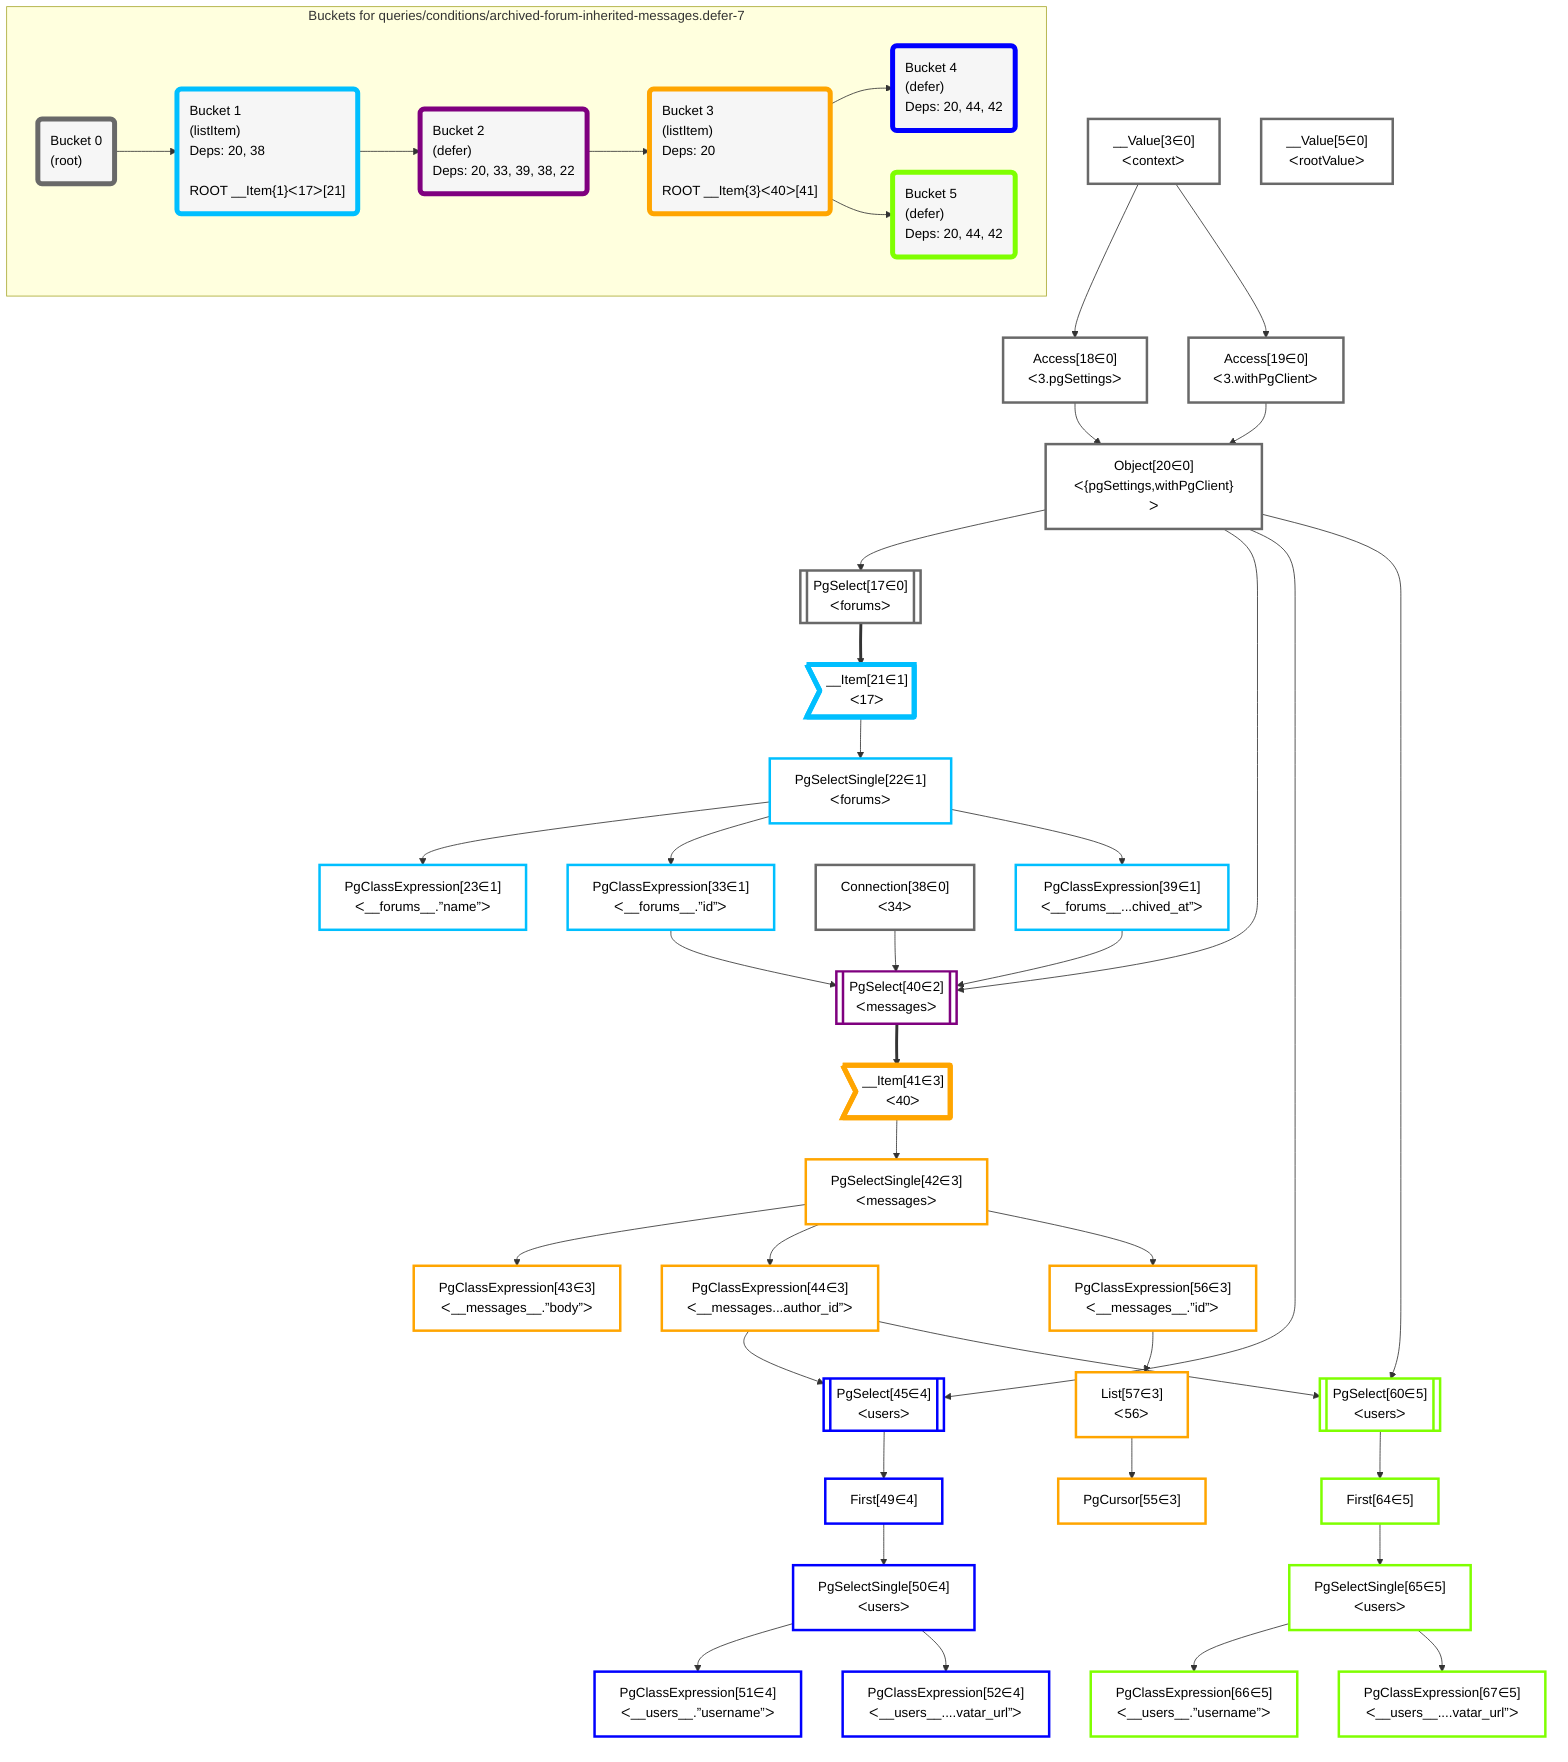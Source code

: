 graph TD
    classDef path fill:#eee,stroke:#000,color:#000
    classDef plan fill:#fff,stroke-width:3px,color:#000
    classDef itemplan fill:#fff,stroke-width:6px,color:#000
    classDef sideeffectplan fill:#f00,stroke-width:6px,color:#000
    classDef bucket fill:#f6f6f6,color:#000,stroke-width:6px,text-align:left


    %% define steps
    __Value3["__Value[3∈0]<br />ᐸcontextᐳ"]:::plan
    __Value5["__Value[5∈0]<br />ᐸrootValueᐳ"]:::plan
    Access18["Access[18∈0]<br />ᐸ3.pgSettingsᐳ"]:::plan
    Access19["Access[19∈0]<br />ᐸ3.withPgClientᐳ"]:::plan
    Object20["Object[20∈0]<br />ᐸ{pgSettings,withPgClient}ᐳ"]:::plan
    PgSelect17[["PgSelect[17∈0]<br />ᐸforumsᐳ"]]:::plan
    __Item21>"__Item[21∈1]<br />ᐸ17ᐳ"]:::itemplan
    PgSelectSingle22["PgSelectSingle[22∈1]<br />ᐸforumsᐳ"]:::plan
    PgClassExpression23["PgClassExpression[23∈1]<br />ᐸ__forums__.”name”ᐳ"]:::plan
    PgClassExpression33["PgClassExpression[33∈1]<br />ᐸ__forums__.”id”ᐳ"]:::plan
    Connection38["Connection[38∈0]<br />ᐸ34ᐳ"]:::plan
    PgClassExpression39["PgClassExpression[39∈1]<br />ᐸ__forums__...chived_at”ᐳ"]:::plan
    PgSelect40[["PgSelect[40∈2]<br />ᐸmessagesᐳ"]]:::plan
    __Item41>"__Item[41∈3]<br />ᐸ40ᐳ"]:::itemplan
    PgSelectSingle42["PgSelectSingle[42∈3]<br />ᐸmessagesᐳ"]:::plan
    PgClassExpression43["PgClassExpression[43∈3]<br />ᐸ__messages__.”body”ᐳ"]:::plan
    PgClassExpression44["PgClassExpression[44∈3]<br />ᐸ__messages...author_id”ᐳ"]:::plan
    PgSelect45[["PgSelect[45∈4]<br />ᐸusersᐳ"]]:::plan
    First49["First[49∈4]"]:::plan
    PgSelectSingle50["PgSelectSingle[50∈4]<br />ᐸusersᐳ"]:::plan
    PgClassExpression51["PgClassExpression[51∈4]<br />ᐸ__users__.”username”ᐳ"]:::plan
    PgClassExpression52["PgClassExpression[52∈4]<br />ᐸ__users__....vatar_url”ᐳ"]:::plan
    PgClassExpression56["PgClassExpression[56∈3]<br />ᐸ__messages__.”id”ᐳ"]:::plan
    List57["List[57∈3]<br />ᐸ56ᐳ"]:::plan
    PgCursor55["PgCursor[55∈3]"]:::plan
    PgSelect60[["PgSelect[60∈5]<br />ᐸusersᐳ"]]:::plan
    First64["First[64∈5]"]:::plan
    PgSelectSingle65["PgSelectSingle[65∈5]<br />ᐸusersᐳ"]:::plan
    PgClassExpression66["PgClassExpression[66∈5]<br />ᐸ__users__.”username”ᐳ"]:::plan
    PgClassExpression67["PgClassExpression[67∈5]<br />ᐸ__users__....vatar_url”ᐳ"]:::plan

    %% plan dependencies
    __Value3 --> Access18
    __Value3 --> Access19
    Access18 & Access19 --> Object20
    Object20 --> PgSelect17
    PgSelect17 ==> __Item21
    __Item21 --> PgSelectSingle22
    PgSelectSingle22 --> PgClassExpression23
    PgSelectSingle22 --> PgClassExpression33
    PgSelectSingle22 --> PgClassExpression39
    Object20 & PgClassExpression33 & PgClassExpression39 & Connection38 --> PgSelect40
    PgSelect40 ==> __Item41
    __Item41 --> PgSelectSingle42
    PgSelectSingle42 --> PgClassExpression43
    PgSelectSingle42 --> PgClassExpression44
    Object20 & PgClassExpression44 --> PgSelect45
    PgSelect45 --> First49
    First49 --> PgSelectSingle50
    PgSelectSingle50 --> PgClassExpression51
    PgSelectSingle50 --> PgClassExpression52
    PgSelectSingle42 --> PgClassExpression56
    PgClassExpression56 --> List57
    List57 --> PgCursor55
    Object20 & PgClassExpression44 --> PgSelect60
    PgSelect60 --> First64
    First64 --> PgSelectSingle65
    PgSelectSingle65 --> PgClassExpression66
    PgSelectSingle65 --> PgClassExpression67

    subgraph "Buckets for queries/conditions/archived-forum-inherited-messages.defer-7"
    Bucket0("Bucket 0<br />(root)"):::bucket
    classDef bucket0 stroke:#696969
    class Bucket0,__Value3,__Value5,PgSelect17,Access18,Access19,Object20,Connection38 bucket0
    Bucket1("Bucket 1<br />(listItem)<br />Deps: 20, 38<br /><br />ROOT __Item{1}ᐸ17ᐳ[21]"):::bucket
    classDef bucket1 stroke:#00bfff
    class Bucket1,__Item21,PgSelectSingle22,PgClassExpression23,PgClassExpression33,PgClassExpression39 bucket1
    Bucket2("Bucket 2<br />(defer)<br />Deps: 20, 33, 39, 38, 22"):::bucket
    classDef bucket2 stroke:#7f007f
    class Bucket2,PgSelect40 bucket2
    Bucket3("Bucket 3<br />(listItem)<br />Deps: 20<br /><br />ROOT __Item{3}ᐸ40ᐳ[41]"):::bucket
    classDef bucket3 stroke:#ffa500
    class Bucket3,__Item41,PgSelectSingle42,PgClassExpression43,PgClassExpression44,PgCursor55,PgClassExpression56,List57 bucket3
    Bucket4("Bucket 4<br />(defer)<br />Deps: 20, 44, 42"):::bucket
    classDef bucket4 stroke:#0000ff
    class Bucket4,PgSelect45,First49,PgSelectSingle50,PgClassExpression51,PgClassExpression52 bucket4
    Bucket5("Bucket 5<br />(defer)<br />Deps: 20, 44, 42"):::bucket
    classDef bucket5 stroke:#7fff00
    class Bucket5,PgSelect60,First64,PgSelectSingle65,PgClassExpression66,PgClassExpression67 bucket5
    Bucket0 --> Bucket1
    Bucket1 --> Bucket2
    Bucket2 --> Bucket3
    Bucket3 --> Bucket4 & Bucket5
    end